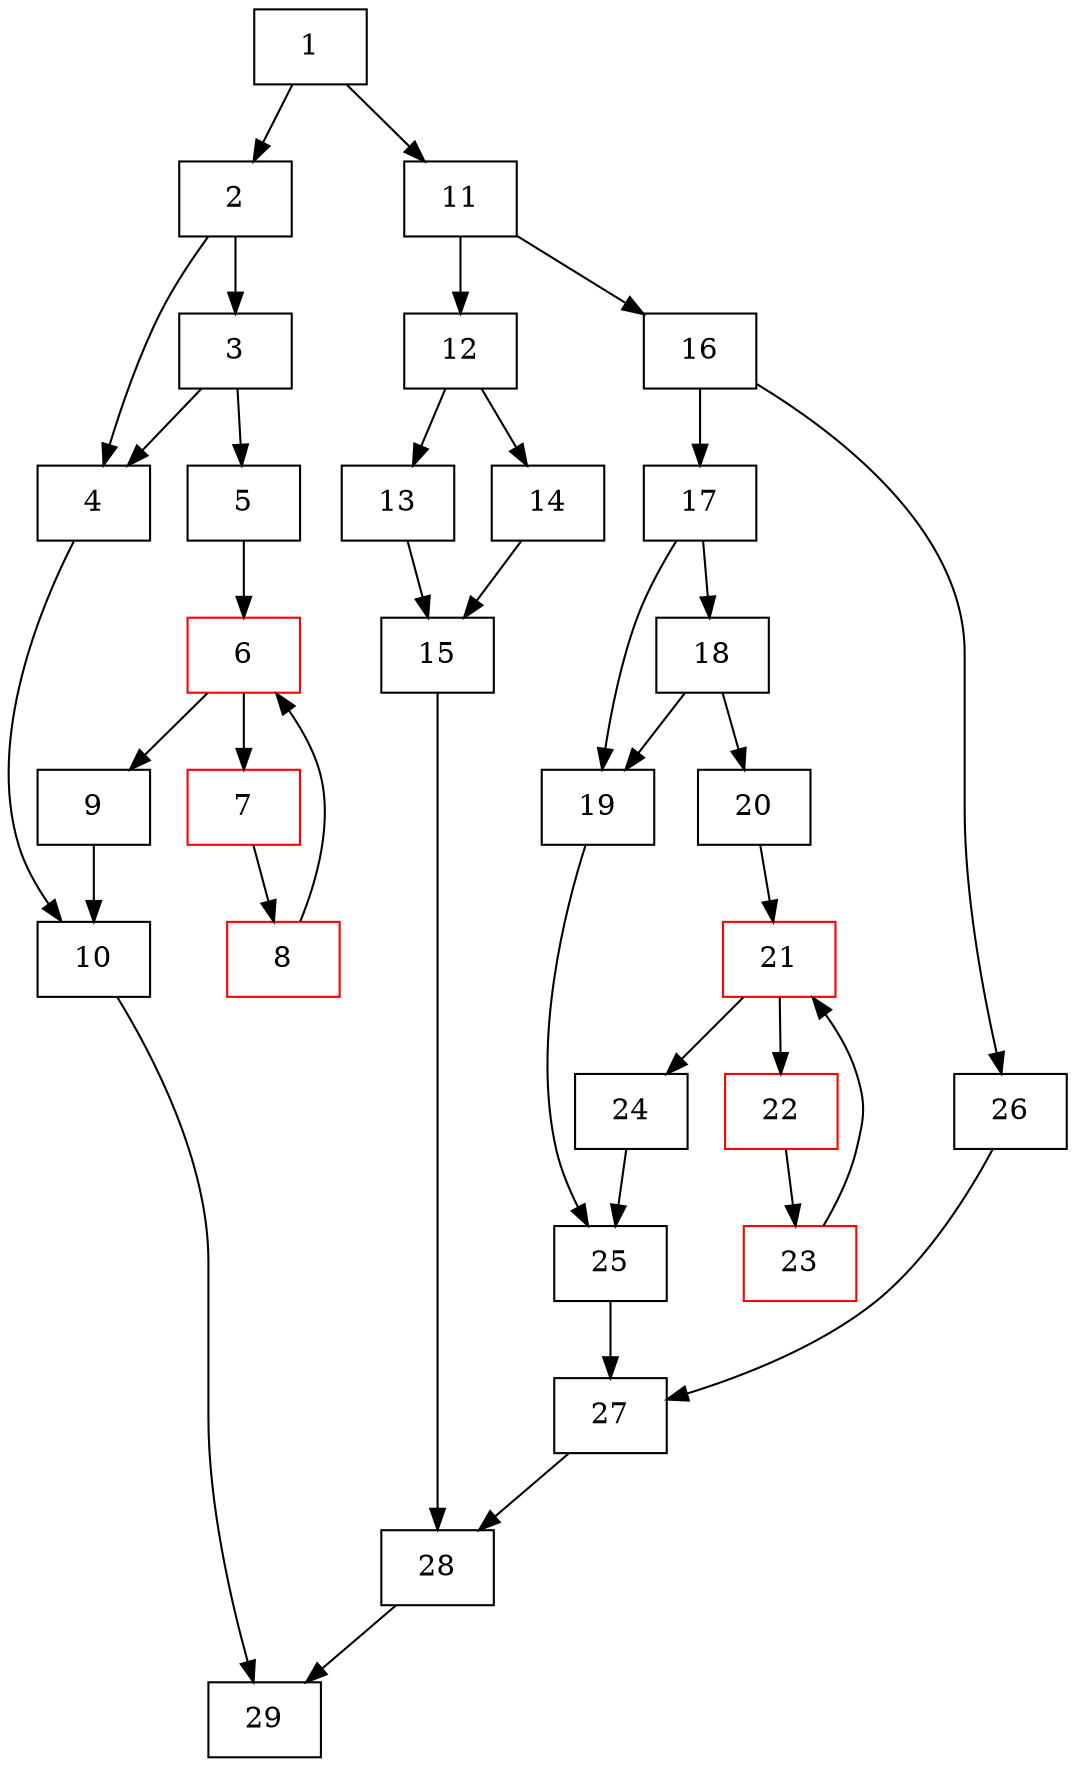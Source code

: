 digraph "CFG for'modbusSlaveParseFrame' function" {
	1 [shape=record, label="1",id=1,loop=0,entry=1,exit=0];
	1-> 2;
	1-> 11;
	2 [shape=record, label="2",id=2,loop=0,entry=0,exit=0];
	2-> 4;
	2-> 3;
	3 [shape=record, label="3",id=3,loop=0,entry=0,exit=0];
	3-> 4;
	3-> 5;
	4 [shape=record, label="4",id=4,loop=0,entry=0,exit=0];
	4-> 10;
	5 [shape=record, label="5",id=5,loop=0,entry=0,exit=0];
	5-> 6;
	6 [shape=record, label="6",id=6,loop=1,color=red,entry=0,exit=0];
	6-> 7;
	6-> 9;
	7 [shape=record, label="7",id=7,loop=1,color=red,entry=0,exit=0];
	7-> 8;
	8 [shape=record, label="8",id=8,loop=1,color=red,entry=0,exit=0];
	8-> 6;
	9 [shape=record, label="9",id=9,loop=0,entry=0,exit=0];
	9-> 10;
	10 [shape=record, label="10",id=10,loop=0,entry=0,exit=0];
	10-> 29;
	11 [shape=record, label="11",id=11,loop=0,entry=0,exit=0];
	11-> 12;
	11-> 16;
	12 [shape=record, label="12",id=12,loop=0,entry=0,exit=0];
	12-> 13;
	12-> 14;
	13 [shape=record, label="13",id=13,loop=0,entry=0,exit=0];
	13-> 15;
	14 [shape=record, label="14",id=14,loop=0,entry=0,exit=0];
	14-> 15;
	15 [shape=record, label="15",id=15,loop=0,entry=0,exit=0];
	15-> 28;
	16 [shape=record, label="16",id=16,loop=0,entry=0,exit=0];
	16-> 17;
	16-> 26;
	17 [shape=record, label="17",id=17,loop=0,entry=0,exit=0];
	17-> 19;
	17-> 18;
	18 [shape=record, label="18",id=18,loop=0,entry=0,exit=0];
	18-> 19;
	18-> 20;
	19 [shape=record, label="19",id=19,loop=0,entry=0,exit=0];
	19-> 25;
	20 [shape=record, label="20",id=20,loop=0,entry=0,exit=0];
	20-> 21;
	21 [shape=record, label="21",id=21,loop=1,color=red,entry=0,exit=0];
	21-> 22;
	21-> 24;
	22 [shape=record, label="22",id=22,loop=1,color=red,entry=0,exit=0];
	22-> 23;
	23 [shape=record, label="23",id=23,loop=1,color=red,entry=0,exit=0];
	23-> 21;
	24 [shape=record, label="24",id=24,loop=0,entry=0,exit=0];
	24-> 25;
	25 [shape=record, label="25",id=25,loop=0,entry=0,exit=0];
	25-> 27;
	26 [shape=record, label="26",id=26,loop=0,entry=0,exit=0];
	26-> 27;
	27 [shape=record, label="27",id=27,loop=0,entry=0,exit=0];
	27-> 28;
	28 [shape=record, label="28",id=28,loop=0,entry=0,exit=0];
	28-> 29;
	29 [shape=record, label="29",id=29,loop=0,entry=0,exit=1];
}
